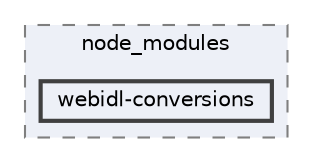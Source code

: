 digraph "pkiclassroomrescheduler/src/main/frontend/node_modules/webidl-conversions"
{
 // LATEX_PDF_SIZE
  bgcolor="transparent";
  edge [fontname=Helvetica,fontsize=10,labelfontname=Helvetica,labelfontsize=10];
  node [fontname=Helvetica,fontsize=10,shape=box,height=0.2,width=0.4];
  compound=true
  subgraph clusterdir_72953eda66ccb3a2722c28e1c3e6c23b {
    graph [ bgcolor="#edf0f7", pencolor="grey50", label="node_modules", fontname=Helvetica,fontsize=10 style="filled,dashed", URL="dir_72953eda66ccb3a2722c28e1c3e6c23b.html",tooltip=""]
  dir_5a17b6c33c6562ec3438c244ff8bc3cd [label="webidl-conversions", fillcolor="#edf0f7", color="grey25", style="filled,bold", URL="dir_5a17b6c33c6562ec3438c244ff8bc3cd.html",tooltip=""];
  }
}
